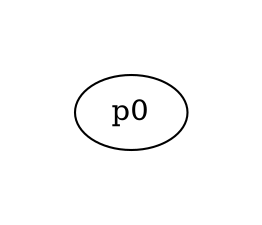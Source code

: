 digraph A {
splines = ortho
rankdir=LR;
ratio=fill
graph [pad="0.5", nodesep="0.25", ranksep="0.2"];
margin=0;

p0









}
